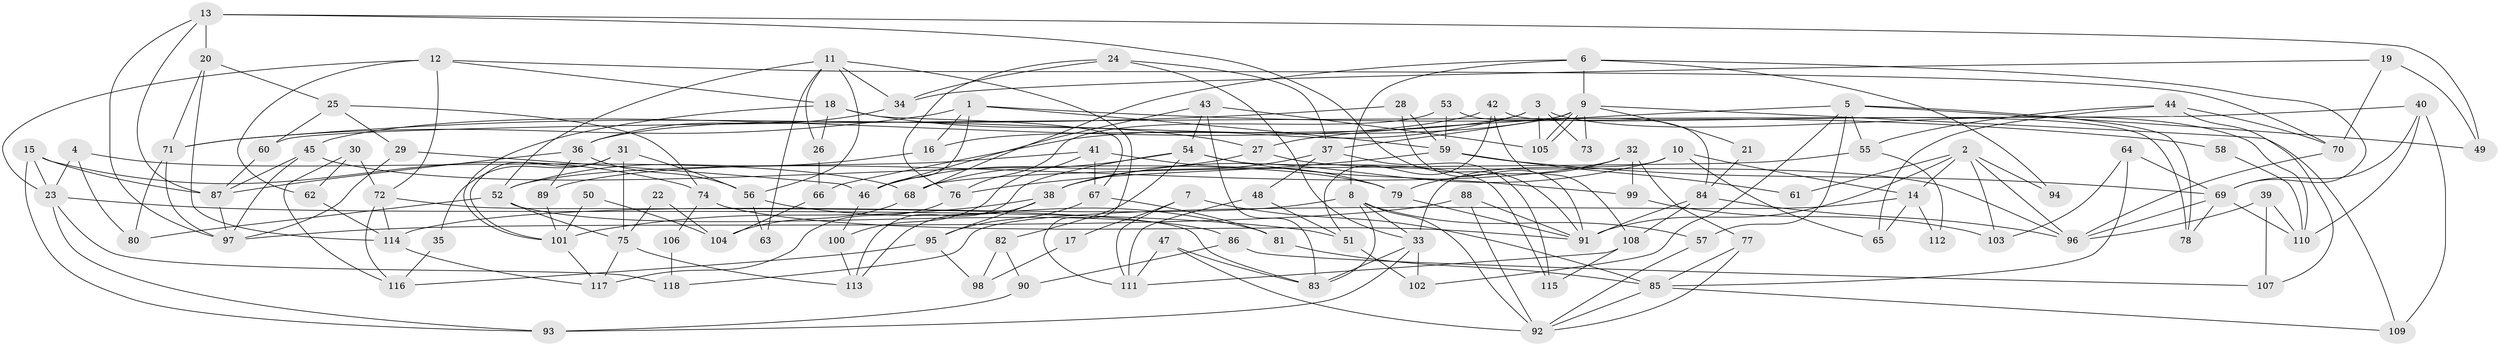 // Generated by graph-tools (version 1.1) at 2025/51/03/09/25 04:51:01]
// undirected, 118 vertices, 236 edges
graph export_dot {
graph [start="1"]
  node [color=gray90,style=filled];
  1;
  2;
  3;
  4;
  5;
  6;
  7;
  8;
  9;
  10;
  11;
  12;
  13;
  14;
  15;
  16;
  17;
  18;
  19;
  20;
  21;
  22;
  23;
  24;
  25;
  26;
  27;
  28;
  29;
  30;
  31;
  32;
  33;
  34;
  35;
  36;
  37;
  38;
  39;
  40;
  41;
  42;
  43;
  44;
  45;
  46;
  47;
  48;
  49;
  50;
  51;
  52;
  53;
  54;
  55;
  56;
  57;
  58;
  59;
  60;
  61;
  62;
  63;
  64;
  65;
  66;
  67;
  68;
  69;
  70;
  71;
  72;
  73;
  74;
  75;
  76;
  77;
  78;
  79;
  80;
  81;
  82;
  83;
  84;
  85;
  86;
  87;
  88;
  89;
  90;
  91;
  92;
  93;
  94;
  95;
  96;
  97;
  98;
  99;
  100;
  101;
  102;
  103;
  104;
  105;
  106;
  107;
  108;
  109;
  110;
  111;
  112;
  113;
  114;
  115;
  116;
  117;
  118;
  1 -- 59;
  1 -- 71;
  1 -- 16;
  1 -- 46;
  1 -- 58;
  2 -- 96;
  2 -- 91;
  2 -- 14;
  2 -- 61;
  2 -- 94;
  2 -- 103;
  3 -- 105;
  3 -- 110;
  3 -- 16;
  3 -- 66;
  3 -- 73;
  4 -- 23;
  4 -- 68;
  4 -- 80;
  5 -- 57;
  5 -- 55;
  5 -- 27;
  5 -- 49;
  5 -- 78;
  5 -- 102;
  6 -- 9;
  6 -- 8;
  6 -- 68;
  6 -- 69;
  6 -- 94;
  7 -- 85;
  7 -- 111;
  7 -- 17;
  8 -- 92;
  8 -- 114;
  8 -- 33;
  8 -- 57;
  8 -- 83;
  9 -- 36;
  9 -- 105;
  9 -- 105;
  9 -- 21;
  9 -- 37;
  9 -- 73;
  9 -- 109;
  10 -- 38;
  10 -- 33;
  10 -- 14;
  10 -- 65;
  11 -- 34;
  11 -- 52;
  11 -- 26;
  11 -- 56;
  11 -- 63;
  11 -- 111;
  12 -- 23;
  12 -- 62;
  12 -- 18;
  12 -- 70;
  12 -- 72;
  13 -- 97;
  13 -- 87;
  13 -- 20;
  13 -- 49;
  13 -- 91;
  14 -- 65;
  14 -- 112;
  14 -- 118;
  15 -- 93;
  15 -- 87;
  15 -- 23;
  15 -- 74;
  16 -- 52;
  17 -- 98;
  18 -- 27;
  18 -- 26;
  18 -- 67;
  18 -- 101;
  19 -- 49;
  19 -- 34;
  19 -- 70;
  20 -- 71;
  20 -- 25;
  20 -- 114;
  21 -- 84;
  22 -- 104;
  22 -- 75;
  23 -- 51;
  23 -- 93;
  23 -- 118;
  24 -- 33;
  24 -- 37;
  24 -- 34;
  24 -- 76;
  25 -- 74;
  25 -- 29;
  25 -- 60;
  26 -- 66;
  27 -- 96;
  27 -- 46;
  28 -- 59;
  28 -- 91;
  28 -- 71;
  29 -- 46;
  29 -- 97;
  30 -- 72;
  30 -- 116;
  30 -- 62;
  31 -- 101;
  31 -- 56;
  31 -- 35;
  31 -- 75;
  32 -- 99;
  32 -- 79;
  32 -- 77;
  32 -- 89;
  33 -- 83;
  33 -- 93;
  33 -- 102;
  34 -- 36;
  35 -- 116;
  36 -- 87;
  36 -- 56;
  36 -- 89;
  37 -- 115;
  37 -- 38;
  37 -- 48;
  38 -- 101;
  38 -- 95;
  38 -- 113;
  39 -- 110;
  39 -- 96;
  39 -- 107;
  40 -- 69;
  40 -- 60;
  40 -- 109;
  40 -- 110;
  41 -- 52;
  41 -- 100;
  41 -- 67;
  41 -- 79;
  42 -- 78;
  42 -- 51;
  42 -- 45;
  42 -- 108;
  43 -- 83;
  43 -- 46;
  43 -- 54;
  43 -- 105;
  44 -- 65;
  44 -- 70;
  44 -- 55;
  44 -- 107;
  45 -- 97;
  45 -- 79;
  45 -- 87;
  46 -- 100;
  47 -- 92;
  47 -- 111;
  47 -- 83;
  48 -- 111;
  48 -- 51;
  50 -- 104;
  50 -- 101;
  51 -- 102;
  52 -- 75;
  52 -- 80;
  52 -- 86;
  53 -- 59;
  53 -- 76;
  53 -- 84;
  54 -- 113;
  54 -- 68;
  54 -- 82;
  54 -- 99;
  54 -- 115;
  55 -- 68;
  55 -- 112;
  56 -- 81;
  56 -- 63;
  57 -- 92;
  58 -- 110;
  59 -- 76;
  59 -- 69;
  59 -- 61;
  60 -- 87;
  62 -- 114;
  64 -- 85;
  64 -- 69;
  64 -- 103;
  66 -- 104;
  67 -- 81;
  67 -- 95;
  68 -- 104;
  69 -- 96;
  69 -- 78;
  69 -- 110;
  70 -- 96;
  71 -- 80;
  71 -- 97;
  72 -- 83;
  72 -- 114;
  72 -- 116;
  74 -- 91;
  74 -- 106;
  75 -- 117;
  75 -- 113;
  76 -- 117;
  77 -- 85;
  77 -- 92;
  79 -- 91;
  81 -- 85;
  82 -- 90;
  82 -- 98;
  84 -- 91;
  84 -- 96;
  84 -- 108;
  85 -- 92;
  85 -- 109;
  86 -- 107;
  86 -- 90;
  87 -- 97;
  88 -- 97;
  88 -- 91;
  88 -- 92;
  89 -- 101;
  90 -- 93;
  95 -- 98;
  95 -- 116;
  99 -- 103;
  100 -- 113;
  101 -- 117;
  106 -- 118;
  108 -- 111;
  108 -- 115;
  114 -- 117;
}
